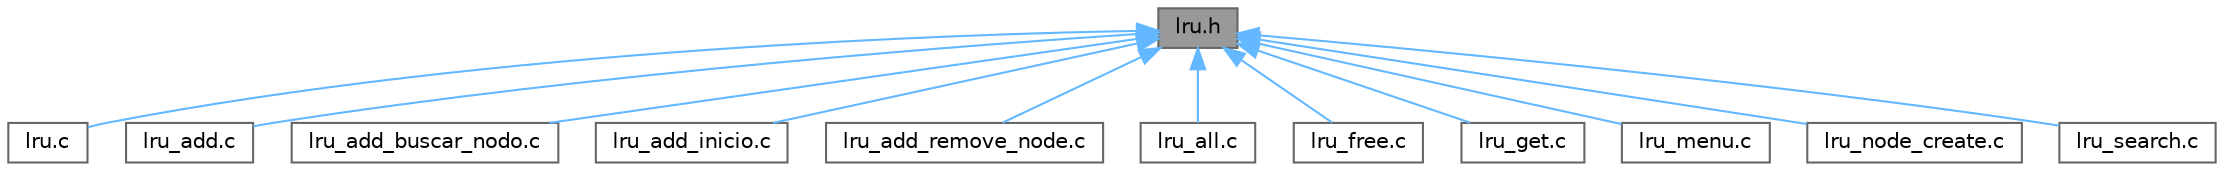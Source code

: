 digraph "lru.h"
{
 // LATEX_PDF_SIZE
  bgcolor="transparent";
  edge [fontname=Helvetica,fontsize=10,labelfontname=Helvetica,labelfontsize=10];
  node [fontname=Helvetica,fontsize=10,shape=box,height=0.2,width=0.4];
  Node1 [id="Node000001",label="lru.h",height=0.2,width=0.4,color="gray40", fillcolor="grey60", style="filled", fontcolor="black",tooltip="Archivo de cabecera principal para el sistema de Caché LRU."];
  Node1 -> Node2 [id="edge12_Node000001_Node000002",dir="back",color="steelblue1",style="solid",tooltip=" "];
  Node2 [id="Node000002",label="lru.c",height=0.2,width=0.4,color="grey40", fillcolor="white", style="filled",URL="$lru_8c.html",tooltip="Implementación del bucle principal (main) para el sistema de caché LRU."];
  Node1 -> Node3 [id="edge13_Node000001_Node000003",dir="back",color="steelblue1",style="solid",tooltip=" "];
  Node3 [id="Node000003",label="lru_add.c",height=0.2,width=0.4,color="grey40", fillcolor="white", style="filled",URL="$lru__add_8c.html",tooltip="Implementación de la función principal para añadir (o usar) un dato en la caché LRU."];
  Node1 -> Node4 [id="edge14_Node000001_Node000004",dir="back",color="steelblue1",style="solid",tooltip=" "];
  Node4 [id="Node000004",label="lru_add_buscar_nodo.c",height=0.2,width=0.4,color="grey40", fillcolor="white", style="filled",URL="$lru__add__buscar__nodo_8c.html",tooltip="Implementación de la función auxiliar para buscar un nodo dentro de la caché."];
  Node1 -> Node5 [id="edge15_Node000001_Node000005",dir="back",color="steelblue1",style="solid",tooltip=" "];
  Node5 [id="Node000005",label="lru_add_inicio.c",height=0.2,width=0.4,color="grey40", fillcolor="white", style="filled",URL="$lru__add__inicio_8c.html",tooltip="Implementación de la función para añadir o promover un nodo al inicio (MRU) de la caché LRU."];
  Node1 -> Node6 [id="edge16_Node000001_Node000006",dir="back",color="steelblue1",style="solid",tooltip=" "];
  Node6 [id="Node000006",label="lru_add_remove_node.c",height=0.2,width=0.4,color="grey40", fillcolor="white", style="filled",URL="$lru__add__remove__node_8c.html",tooltip="Implementación de la función para remover un nodo de la lista doblemente enlazada de la caché LRU."];
  Node1 -> Node7 [id="edge17_Node000001_Node000007",dir="back",color="steelblue1",style="solid",tooltip=" "];
  Node7 [id="Node000007",label="lru_all.c",height=0.2,width=0.4,color="grey40", fillcolor="white", style="filled",URL="$lru__all_8c.html",tooltip="Implementación de la función para mostrar el contenido completo de la caché LRU."];
  Node1 -> Node8 [id="edge18_Node000001_Node000008",dir="back",color="steelblue1",style="solid",tooltip=" "];
  Node8 [id="Node000008",label="lru_free.c",height=0.2,width=0.4,color="grey40", fillcolor="white", style="filled",URL="$lru__free_8c.html",tooltip="Implementación de la función free_cache para liberar toda la memoria dinámica de la caché LRU."];
  Node1 -> Node9 [id="edge19_Node000001_Node000009",dir="back",color="steelblue1",style="solid",tooltip=" "];
  Node9 [id="Node000009",label="lru_get.c",height=0.2,width=0.4,color="grey40", fillcolor="white", style="filled",URL="$lru__get_8c.html",tooltip="Implementación de la función get_data para simular el uso de un elemento en la caché LRU."];
  Node1 -> Node10 [id="edge20_Node000001_Node000010",dir="back",color="steelblue1",style="solid",tooltip=" "];
  Node10 [id="Node000010",label="lru_menu.c",height=0.2,width=0.4,color="grey40", fillcolor="white", style="filled",URL="$lru__menu_8c.html",tooltip="Implementación de la función que muestra el menú de comandos de la aplicación LRU."];
  Node1 -> Node11 [id="edge21_Node000001_Node000011",dir="back",color="steelblue1",style="solid",tooltip=" "];
  Node11 [id="Node000011",label="lru_node_create.c",height=0.2,width=0.4,color="grey40", fillcolor="white", style="filled",URL="$lru__node__create_8c.html",tooltip="Implementación de las funciones para la creación de la estructura LRUCache y de los nodos Node."];
  Node1 -> Node12 [id="edge22_Node000001_Node000012",dir="back",color="steelblue1",style="solid",tooltip=" "];
  Node12 [id="Node000012",label="lru_search.c",height=0.2,width=0.4,color="grey40", fillcolor="white", style="filled",URL="$lru__search_8c.html",tooltip="Implementación de la función para buscar un dato en la caché LRU sin alterar su prioridad."];
}
